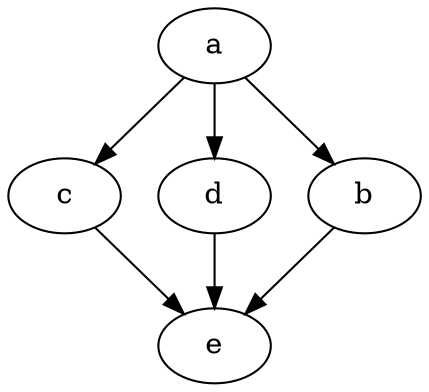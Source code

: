 digraph "outputGraphWithThreeParents" {
  a  [Weight=7,Start=0,Processor=1];
  c  [Weight=6,Start=7,Processor=1];
  d  [Weight=12,Start=13,Processor=1];
  b  [Weight=7,Start=9,Processor=2];
  e  [Weight=3,Start=28,Processor=2];
  d->e  [Weight=1];
  a->c  [Weight=3];
  b->e  [Weight=7];
  a->b  [Weight=2];
  a->d  [Weight=12];
  c->e  [Weight=2];
}